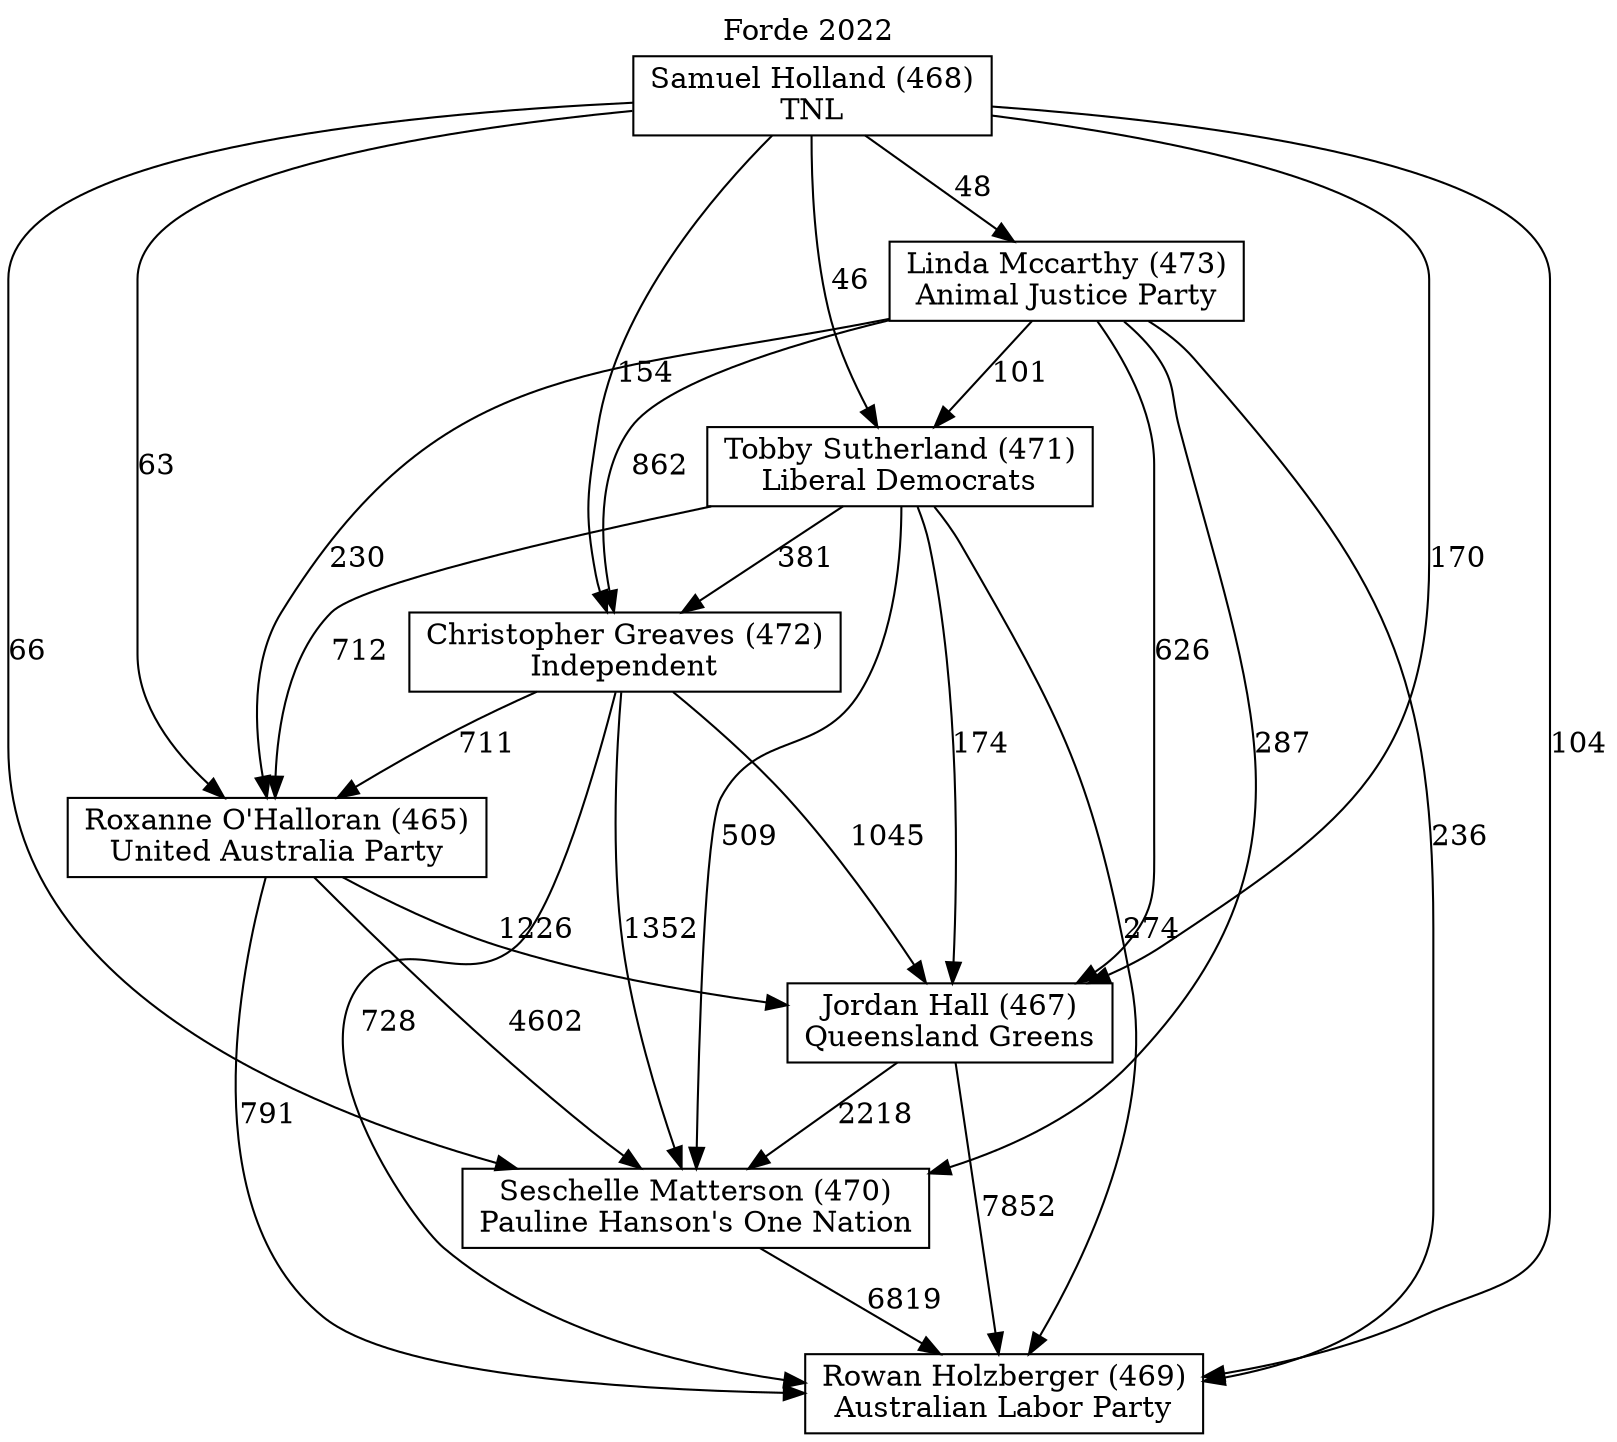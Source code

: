 // House preference flow
digraph "Rowan Holzberger (469)_Forde_2022" {
	graph [label="Forde 2022" labelloc=t mclimit=10]
	node [shape=box]
	"Rowan Holzberger (469)" [label="Rowan Holzberger (469)
Australian Labor Party"]
	"Seschelle Matterson (470)" [label="Seschelle Matterson (470)
Pauline Hanson's One Nation"]
	"Jordan Hall (467)" [label="Jordan Hall (467)
Queensland Greens"]
	"Roxanne O'Halloran (465)" [label="Roxanne O'Halloran (465)
United Australia Party"]
	"Christopher Greaves (472)" [label="Christopher Greaves (472)
Independent"]
	"Tobby Sutherland (471)" [label="Tobby Sutherland (471)
Liberal Democrats"]
	"Linda Mccarthy (473)" [label="Linda Mccarthy (473)
Animal Justice Party"]
	"Samuel Holland (468)" [label="Samuel Holland (468)
TNL"]
	"Seschelle Matterson (470)" -> "Rowan Holzberger (469)" [label=6819]
	"Jordan Hall (467)" -> "Seschelle Matterson (470)" [label=2218]
	"Roxanne O'Halloran (465)" -> "Jordan Hall (467)" [label=1226]
	"Christopher Greaves (472)" -> "Roxanne O'Halloran (465)" [label=711]
	"Tobby Sutherland (471)" -> "Christopher Greaves (472)" [label=381]
	"Linda Mccarthy (473)" -> "Tobby Sutherland (471)" [label=101]
	"Samuel Holland (468)" -> "Linda Mccarthy (473)" [label=48]
	"Jordan Hall (467)" -> "Rowan Holzberger (469)" [label=7852]
	"Roxanne O'Halloran (465)" -> "Rowan Holzberger (469)" [label=791]
	"Christopher Greaves (472)" -> "Rowan Holzberger (469)" [label=728]
	"Tobby Sutherland (471)" -> "Rowan Holzberger (469)" [label=274]
	"Linda Mccarthy (473)" -> "Rowan Holzberger (469)" [label=236]
	"Samuel Holland (468)" -> "Rowan Holzberger (469)" [label=104]
	"Samuel Holland (468)" -> "Tobby Sutherland (471)" [label=46]
	"Linda Mccarthy (473)" -> "Christopher Greaves (472)" [label=862]
	"Samuel Holland (468)" -> "Christopher Greaves (472)" [label=154]
	"Tobby Sutherland (471)" -> "Roxanne O'Halloran (465)" [label=712]
	"Linda Mccarthy (473)" -> "Roxanne O'Halloran (465)" [label=230]
	"Samuel Holland (468)" -> "Roxanne O'Halloran (465)" [label=63]
	"Christopher Greaves (472)" -> "Jordan Hall (467)" [label=1045]
	"Tobby Sutherland (471)" -> "Jordan Hall (467)" [label=174]
	"Linda Mccarthy (473)" -> "Jordan Hall (467)" [label=626]
	"Samuel Holland (468)" -> "Jordan Hall (467)" [label=170]
	"Roxanne O'Halloran (465)" -> "Seschelle Matterson (470)" [label=4602]
	"Christopher Greaves (472)" -> "Seschelle Matterson (470)" [label=1352]
	"Tobby Sutherland (471)" -> "Seschelle Matterson (470)" [label=509]
	"Linda Mccarthy (473)" -> "Seschelle Matterson (470)" [label=287]
	"Samuel Holland (468)" -> "Seschelle Matterson (470)" [label=66]
}
